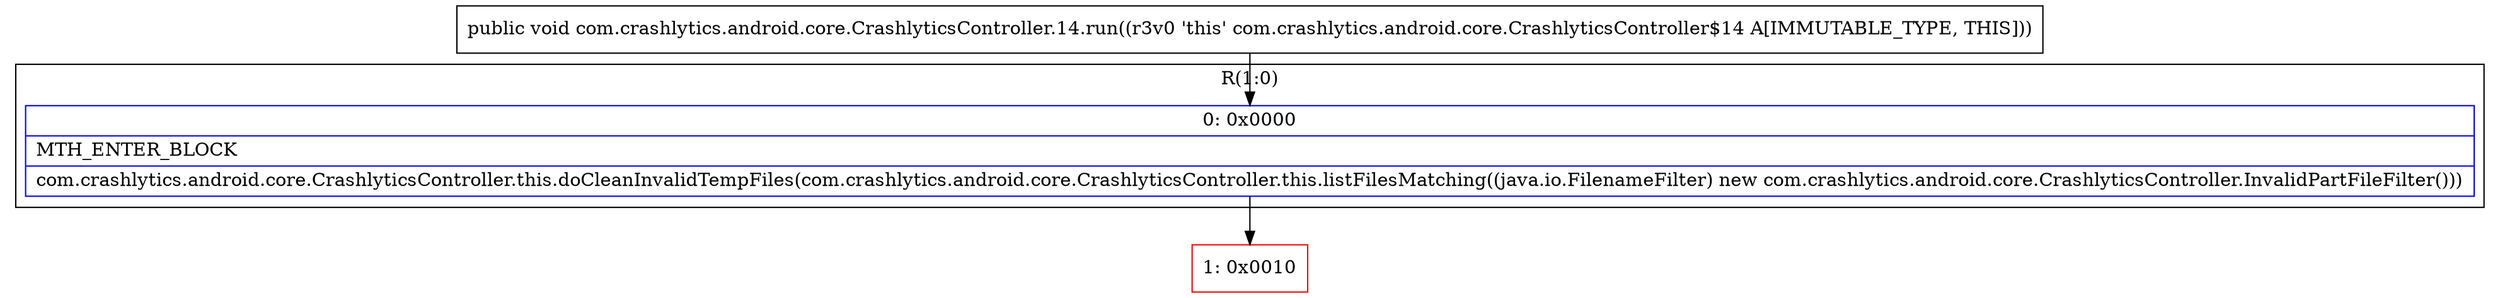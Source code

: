 digraph "CFG forcom.crashlytics.android.core.CrashlyticsController.14.run()V" {
subgraph cluster_Region_646518659 {
label = "R(1:0)";
node [shape=record,color=blue];
Node_0 [shape=record,label="{0\:\ 0x0000|MTH_ENTER_BLOCK\l|com.crashlytics.android.core.CrashlyticsController.this.doCleanInvalidTempFiles(com.crashlytics.android.core.CrashlyticsController.this.listFilesMatching((java.io.FilenameFilter) new com.crashlytics.android.core.CrashlyticsController.InvalidPartFileFilter()))\l}"];
}
Node_1 [shape=record,color=red,label="{1\:\ 0x0010}"];
MethodNode[shape=record,label="{public void com.crashlytics.android.core.CrashlyticsController.14.run((r3v0 'this' com.crashlytics.android.core.CrashlyticsController$14 A[IMMUTABLE_TYPE, THIS])) }"];
MethodNode -> Node_0;
Node_0 -> Node_1;
}

